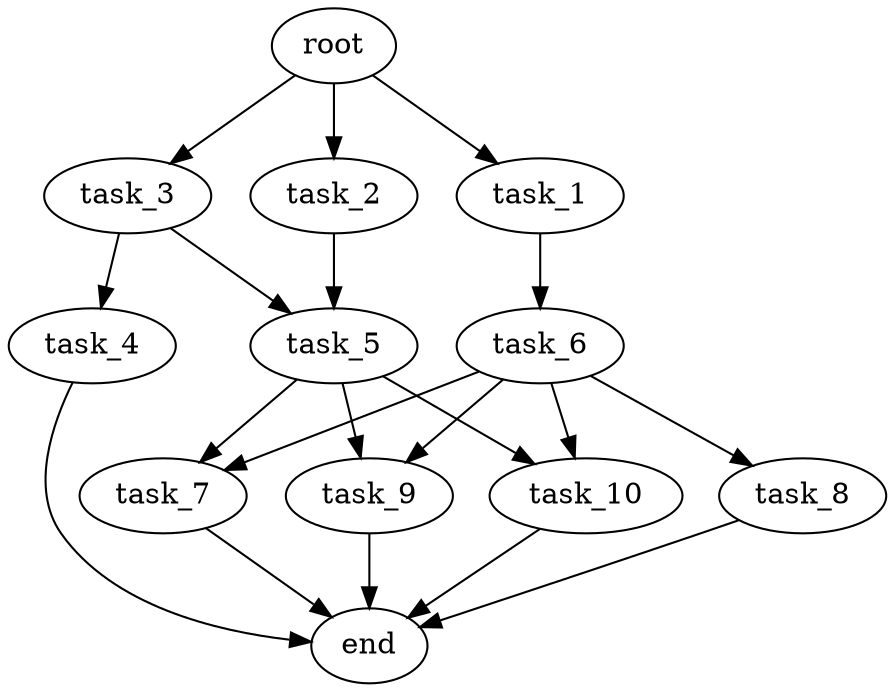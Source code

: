 digraph G {
  root [size="0.000000e+00"];
  task_1 [size="2.113129e+09"];
  task_2 [size="1.373211e+09"];
  task_3 [size="2.555940e+09"];
  task_4 [size="3.281895e+09"];
  task_5 [size="7.829134e+07"];
  task_6 [size="7.470394e+09"];
  task_7 [size="1.757772e+09"];
  task_8 [size="3.802694e+09"];
  task_9 [size="7.037009e+09"];
  task_10 [size="5.003123e+09"];
  end [size="0.000000e+00"];

  root -> task_1 [size="1.000000e-12"];
  root -> task_2 [size="1.000000e-12"];
  root -> task_3 [size="1.000000e-12"];
  task_1 -> task_6 [size="7.470394e+08"];
  task_2 -> task_5 [size="3.914567e+06"];
  task_3 -> task_4 [size="3.281895e+08"];
  task_3 -> task_5 [size="3.914567e+06"];
  task_4 -> end [size="1.000000e-12"];
  task_5 -> task_7 [size="8.788862e+07"];
  task_5 -> task_9 [size="3.518504e+08"];
  task_5 -> task_10 [size="2.501562e+08"];
  task_6 -> task_7 [size="8.788862e+07"];
  task_6 -> task_8 [size="3.802694e+08"];
  task_6 -> task_9 [size="3.518504e+08"];
  task_6 -> task_10 [size="2.501562e+08"];
  task_7 -> end [size="1.000000e-12"];
  task_8 -> end [size="1.000000e-12"];
  task_9 -> end [size="1.000000e-12"];
  task_10 -> end [size="1.000000e-12"];
}
